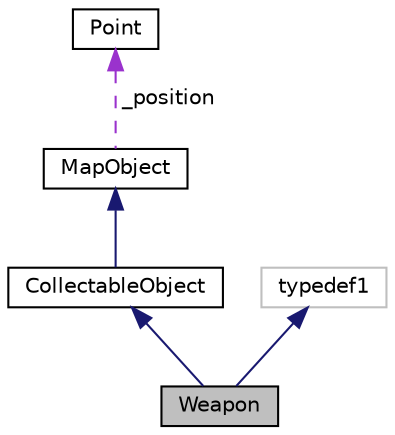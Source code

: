 digraph "Weapon"
{
  edge [fontname="Helvetica",fontsize="10",labelfontname="Helvetica",labelfontsize="10"];
  node [fontname="Helvetica",fontsize="10",shape=record];
  Node9 [label="Weapon",height=0.2,width=0.4,color="black", fillcolor="grey75", style="filled", fontcolor="black"];
  Node10 -> Node9 [dir="back",color="midnightblue",fontsize="10",style="solid",fontname="Helvetica"];
  Node10 [label="CollectableObject",height=0.2,width=0.4,color="black", fillcolor="white", style="filled",URL="$class_collectable_object.html"];
  Node11 -> Node10 [dir="back",color="midnightblue",fontsize="10",style="solid",fontname="Helvetica"];
  Node11 [label="MapObject",height=0.2,width=0.4,color="black", fillcolor="white", style="filled",URL="$class_map_object.html"];
  Node12 -> Node11 [dir="back",color="darkorchid3",fontsize="10",style="dashed",label=" _position" ,fontname="Helvetica"];
  Node12 [label="Point",height=0.2,width=0.4,color="black", fillcolor="white", style="filled",URL="$class_point.html"];
  Node13 -> Node9 [dir="back",color="midnightblue",fontsize="10",style="solid",fontname="Helvetica"];
  Node13 [label="typedef1",height=0.2,width=0.4,color="grey75", fillcolor="white", style="filled"];
}
